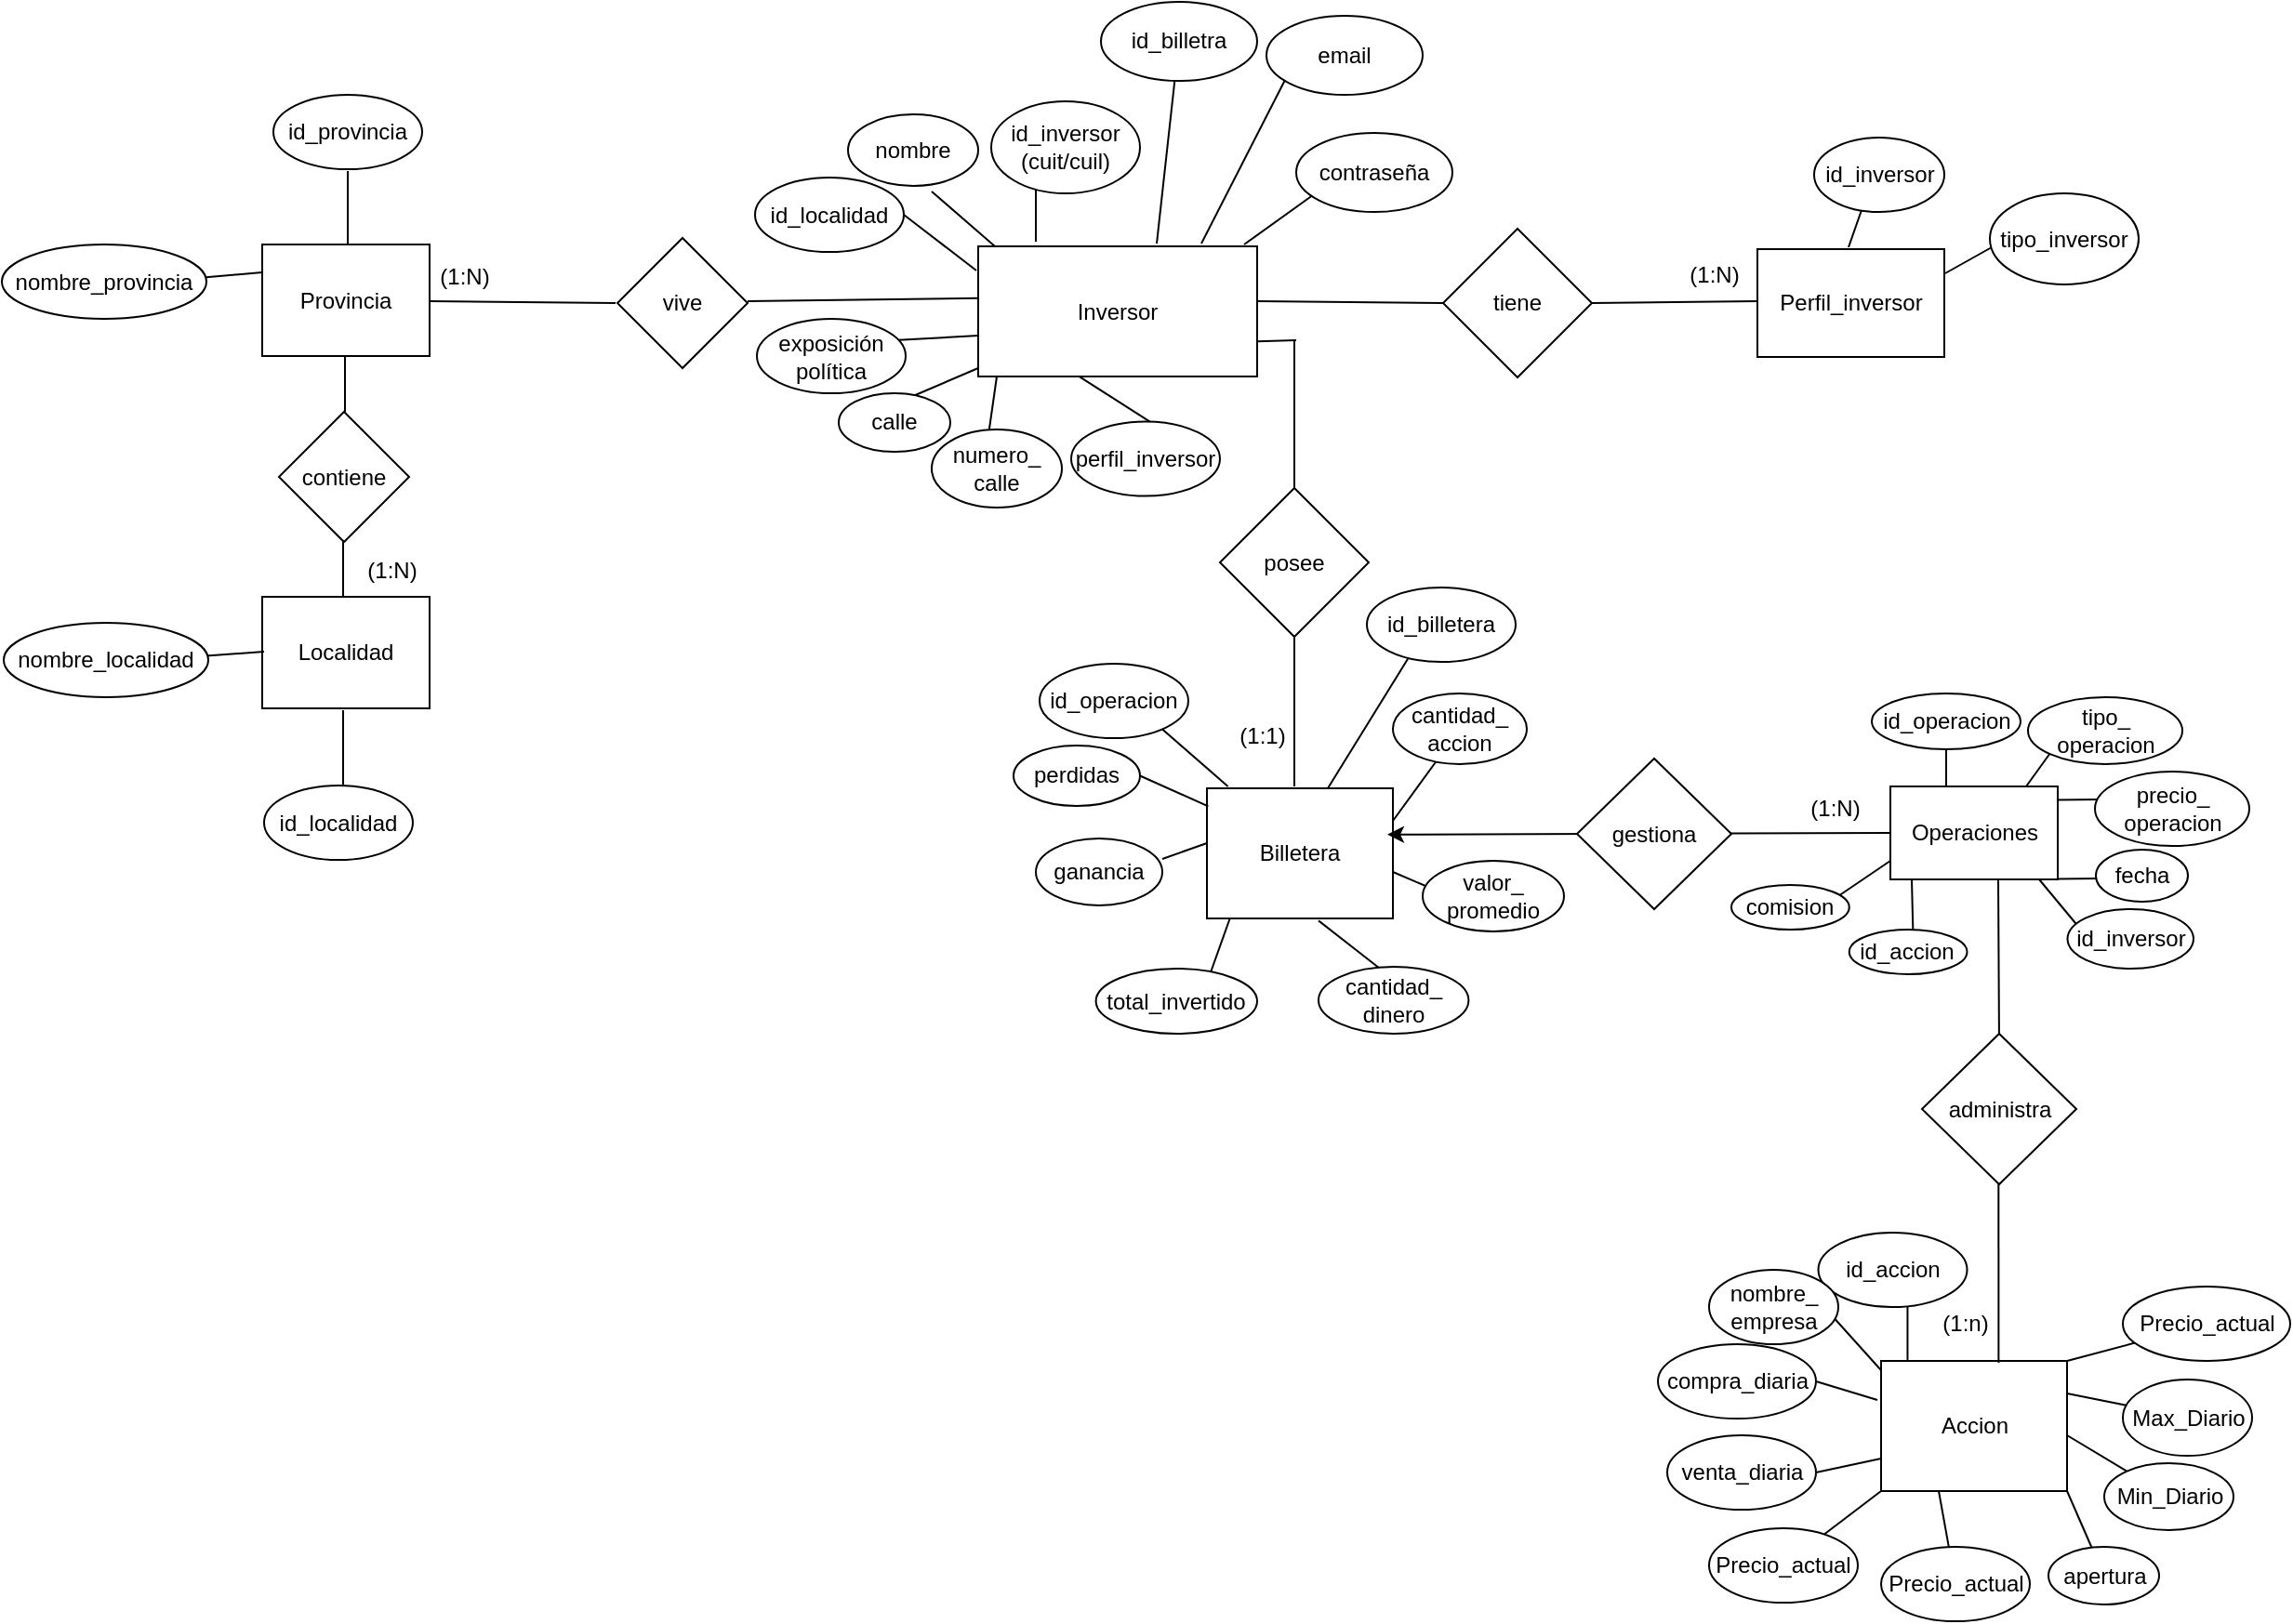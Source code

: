 <mxfile version="24.5.1" type="google">
  <diagram id="R2lEEEUBdFMjLlhIrx00" name="Page-1">
    <mxGraphModel grid="1" page="1" gridSize="10" guides="1" tooltips="1" connect="1" arrows="1" fold="1" pageScale="1" pageWidth="850" pageHeight="1100" math="0" shadow="0" extFonts="Permanent Marker^https://fonts.googleapis.com/css?family=Permanent+Marker">
      <root>
        <mxCell id="0" />
        <mxCell id="1" parent="0" />
        <mxCell id="JjuWW0wzElk63Nm9k67z-5" value="" style="endArrow=none;html=1;rounded=0;" edge="1" parent="1">
          <mxGeometry width="50" height="50" relative="1" as="geometry">
            <mxPoint x="144" y="89.5" as="sourcePoint" />
            <mxPoint x="110" y="60" as="targetPoint" />
          </mxGeometry>
        </mxCell>
        <mxCell id="3QuLdcu_xD5159N9N08h-9" value="" style="endArrow=none;html=1;rounded=0;exitX=0.347;exitY=0.979;exitDx=0;exitDy=0;exitPerimeter=0;" edge="1" parent="1" source="JjuWW0wzElk63Nm9k67z-2">
          <mxGeometry width="50" height="50" relative="1" as="geometry">
            <mxPoint x="253" y="159.5" as="sourcePoint" />
            <mxPoint x="233" y="187.47" as="targetPoint" />
          </mxGeometry>
        </mxCell>
        <mxCell id="vOL8B1fKWGWSPSeHblaO-28" value="" style="endArrow=none;html=1;rounded=0;" edge="1" parent="1">
          <mxGeometry width="50" height="50" relative="1" as="geometry">
            <mxPoint x="281" y="140.75" as="sourcePoint" />
            <mxPoint x="306" y="140" as="targetPoint" />
          </mxGeometry>
        </mxCell>
        <mxCell id="JjuWW0wzElk63Nm9k67z-2" value="Inversor" style="rounded=0;whiteSpace=wrap;html=1;" vertex="1" parent="1">
          <mxGeometry x="135" y="89.5" width="150" height="70" as="geometry" />
        </mxCell>
        <mxCell id="JjuWW0wzElk63Nm9k67z-3" value="" style="endArrow=none;html=1;rounded=0;" edge="1" parent="1">
          <mxGeometry width="50" height="50" relative="1" as="geometry">
            <mxPoint x="166" y="87" as="sourcePoint" />
            <mxPoint x="166" y="57" as="targetPoint" />
          </mxGeometry>
        </mxCell>
        <mxCell id="JjuWW0wzElk63Nm9k67z-4" value="id_inversor&lt;div&gt;(cuit/cuil)&lt;/div&gt;" style="ellipse;whiteSpace=wrap;html=1;strokeColor=#000000;" vertex="1" parent="1">
          <mxGeometry x="142" y="11.5" width="80" height="49.5" as="geometry" />
        </mxCell>
        <mxCell id="JjuWW0wzElk63Nm9k67z-6" value="nombre" style="ellipse;whiteSpace=wrap;html=1;strokeColor=#000000;" vertex="1" parent="1">
          <mxGeometry x="65" y="18.5" width="70" height="38.5" as="geometry" />
        </mxCell>
        <mxCell id="sx9u9v67bv3BWFbQC-l_-1" value="" style="endArrow=none;html=1;rounded=0;exitX=0;exitY=0.25;exitDx=0;exitDy=0;entryX=1;entryY=0.5;entryDx=0;entryDy=0;" edge="1" parent="1" target="sx9u9v67bv3BWFbQC-l_-2">
          <mxGeometry width="50" height="50" relative="1" as="geometry">
            <mxPoint x="134" y="102.5" as="sourcePoint" />
            <mxPoint x="104" y="113.5" as="targetPoint" />
          </mxGeometry>
        </mxCell>
        <mxCell id="sx9u9v67bv3BWFbQC-l_-2" value="id_localidad" style="ellipse;whiteSpace=wrap;html=1;strokeColor=#000000;" vertex="1" parent="1">
          <mxGeometry x="15" y="52.5" width="80" height="40" as="geometry" />
        </mxCell>
        <mxCell id="JjuWW0wzElk63Nm9k67z-13" value="" style="endArrow=none;html=1;rounded=0;exitX=0;exitY=1;exitDx=0;exitDy=0;" edge="1" parent="1">
          <mxGeometry width="50" height="50" relative="1" as="geometry">
            <mxPoint x="135" y="137.5" as="sourcePoint" />
            <mxPoint x="90" y="140" as="targetPoint" />
          </mxGeometry>
        </mxCell>
        <mxCell id="JjuWW0wzElk63Nm9k67z-14" value="exposición&lt;div&gt;política&lt;/div&gt;" style="ellipse;whiteSpace=wrap;html=1;strokeColor=#000000;" vertex="1" parent="1">
          <mxGeometry x="16" y="128.5" width="80" height="40" as="geometry" />
        </mxCell>
        <mxCell id="3QuLdcu_xD5159N9N08h-4" value="Provincia" style="rounded=0;whiteSpace=wrap;html=1;" vertex="1" parent="1">
          <mxGeometry x="-250" y="88.5" width="90" height="60" as="geometry" />
        </mxCell>
        <mxCell id="3QuLdcu_xD5159N9N08h-7" value="" style="endArrow=none;html=1;rounded=0;" edge="1" parent="1" target="3QuLdcu_xD5159N9N08h-8">
          <mxGeometry width="50" height="50" relative="1" as="geometry">
            <mxPoint x="231" y="88" as="sourcePoint" />
            <mxPoint x="237" y="53" as="targetPoint" />
          </mxGeometry>
        </mxCell>
        <mxCell id="3QuLdcu_xD5159N9N08h-8" value="id_billetra" style="ellipse;whiteSpace=wrap;html=1;strokeColor=#000000;" vertex="1" parent="1">
          <mxGeometry x="201" y="-42" width="84" height="42.5" as="geometry" />
        </mxCell>
        <mxCell id="3QuLdcu_xD5159N9N08h-10" value="perfil&lt;span style=&quot;background-color: initial;&quot;&gt;_inversor&lt;/span&gt;" style="ellipse;whiteSpace=wrap;html=1;strokeColor=#000000;" vertex="1" parent="1">
          <mxGeometry x="185" y="183.75" width="80" height="40" as="geometry" />
        </mxCell>
        <mxCell id="3QuLdcu_xD5159N9N08h-17" value="" style="endArrow=none;html=1;rounded=0;exitX=0;exitY=0.25;exitDx=0;exitDy=0;" edge="1" parent="1" source="3QuLdcu_xD5159N9N08h-4">
          <mxGeometry width="50" height="50" relative="1" as="geometry">
            <mxPoint x="-270" y="81.5" as="sourcePoint" />
            <mxPoint x="-284.5" y="106.5" as="targetPoint" />
          </mxGeometry>
        </mxCell>
        <mxCell id="3QuLdcu_xD5159N9N08h-18" value="nombre_&lt;span style=&quot;background-color: initial;&quot;&gt;provincia&lt;/span&gt;" style="ellipse;whiteSpace=wrap;html=1;" vertex="1" parent="1">
          <mxGeometry x="-390" y="88.5" width="110" height="40" as="geometry" />
        </mxCell>
        <mxCell id="3QuLdcu_xD5159N9N08h-19" value="" style="endArrow=none;html=1;rounded=0;" edge="1" parent="1">
          <mxGeometry width="50" height="50" relative="1" as="geometry">
            <mxPoint x="-205.5" y="178.5" as="sourcePoint" />
            <mxPoint x="-205.5" y="148.5" as="targetPoint" />
          </mxGeometry>
        </mxCell>
        <mxCell id="3QuLdcu_xD5159N9N08h-20" value="id_provincia" style="ellipse;whiteSpace=wrap;html=1;" vertex="1" parent="1">
          <mxGeometry x="-244" y="8" width="80" height="40" as="geometry" />
        </mxCell>
        <mxCell id="3QuLdcu_xD5159N9N08h-21" value="Accion" style="rounded=0;whiteSpace=wrap;html=1;" vertex="1" parent="1">
          <mxGeometry x="620.5" y="689" width="100" height="70" as="geometry" />
        </mxCell>
        <mxCell id="3QuLdcu_xD5159N9N08h-26" value="" style="endArrow=none;html=1;rounded=0;" edge="1" parent="1">
          <mxGeometry width="50" height="50" relative="1" as="geometry">
            <mxPoint x="634.73" y="689" as="sourcePoint" />
            <mxPoint x="634.73" y="659" as="targetPoint" />
          </mxGeometry>
        </mxCell>
        <mxCell id="3QuLdcu_xD5159N9N08h-27" value="id_accion" style="ellipse;whiteSpace=wrap;html=1;" vertex="1" parent="1">
          <mxGeometry x="586.76" y="620" width="80" height="40" as="geometry" />
        </mxCell>
        <mxCell id="3QuLdcu_xD5159N9N08h-30" value="" style="endArrow=none;html=1;rounded=0;exitX=0;exitY=0;exitDx=0;exitDy=0;" edge="1" parent="1">
          <mxGeometry width="50" height="50" relative="1" as="geometry">
            <mxPoint x="620.5" y="694" as="sourcePoint" />
            <mxPoint x="593.5" y="664" as="targetPoint" />
          </mxGeometry>
        </mxCell>
        <mxCell id="3QuLdcu_xD5159N9N08h-31" value="nombre_&lt;div&gt;&lt;span style=&quot;background-color: initial;&quot;&gt;empresa&lt;/span&gt;&lt;/div&gt;" style="ellipse;whiteSpace=wrap;html=1;" vertex="1" parent="1">
          <mxGeometry x="528" y="640" width="69.5" height="40" as="geometry" />
        </mxCell>
        <mxCell id="3QuLdcu_xD5159N9N08h-32" value="" style="endArrow=none;html=1;rounded=0;exitX=0;exitY=0;exitDx=0;exitDy=0;entryX=1;entryY=0.5;entryDx=0;entryDy=0;" edge="1" parent="1" target="3QuLdcu_xD5159N9N08h-33">
          <mxGeometry width="50" height="50" relative="1" as="geometry">
            <mxPoint x="618.5" y="710" as="sourcePoint" />
            <mxPoint x="591.5" y="680" as="targetPoint" />
          </mxGeometry>
        </mxCell>
        <mxCell id="3QuLdcu_xD5159N9N08h-33" value="compra_&lt;span style=&quot;background-color: initial;&quot;&gt;diaria&lt;/span&gt;" style="ellipse;whiteSpace=wrap;html=1;" vertex="1" parent="1">
          <mxGeometry x="500.5" y="680" width="85" height="40" as="geometry" />
        </mxCell>
        <mxCell id="3QuLdcu_xD5159N9N08h-34" value="" style="endArrow=none;html=1;rounded=0;exitX=0;exitY=0.75;exitDx=0;exitDy=0;entryX=1;entryY=0.5;entryDx=0;entryDy=0;" edge="1" parent="1" source="3QuLdcu_xD5159N9N08h-21" target="3QuLdcu_xD5159N9N08h-35">
          <mxGeometry width="50" height="50" relative="1" as="geometry">
            <mxPoint x="618.5" y="759" as="sourcePoint" />
            <mxPoint x="591.5" y="729" as="targetPoint" />
          </mxGeometry>
        </mxCell>
        <mxCell id="3QuLdcu_xD5159N9N08h-35" value="venta_&lt;span style=&quot;background-color: initial;&quot;&gt;diaria&lt;/span&gt;" style="ellipse;whiteSpace=wrap;html=1;" vertex="1" parent="1">
          <mxGeometry x="505.5" y="729" width="80" height="40" as="geometry" />
        </mxCell>
        <mxCell id="3QuLdcu_xD5159N9N08h-36" value="" style="endArrow=none;html=1;rounded=0;exitX=0;exitY=1;exitDx=0;exitDy=0;" edge="1" parent="1" source="3QuLdcu_xD5159N9N08h-21" target="3QuLdcu_xD5159N9N08h-37">
          <mxGeometry width="50" height="50" relative="1" as="geometry">
            <mxPoint x="643" y="792" as="sourcePoint" />
            <mxPoint x="614" y="779" as="targetPoint" />
          </mxGeometry>
        </mxCell>
        <mxCell id="3QuLdcu_xD5159N9N08h-37" value="Precio_actual" style="ellipse;whiteSpace=wrap;html=1;" vertex="1" parent="1">
          <mxGeometry x="528" y="779" width="80" height="40" as="geometry" />
        </mxCell>
        <mxCell id="3QuLdcu_xD5159N9N08h-38" value="" style="endArrow=none;html=1;rounded=0;" edge="1" parent="1" target="3QuLdcu_xD5159N9N08h-39">
          <mxGeometry width="50" height="50" relative="1" as="geometry">
            <mxPoint x="651.5" y="759" as="sourcePoint" />
            <mxPoint x="697.5" y="769" as="targetPoint" />
          </mxGeometry>
        </mxCell>
        <mxCell id="3QuLdcu_xD5159N9N08h-39" value="Precio_actual" style="ellipse;whiteSpace=wrap;html=1;" vertex="1" parent="1">
          <mxGeometry x="620.5" y="789" width="80" height="40" as="geometry" />
        </mxCell>
        <mxCell id="3QuLdcu_xD5159N9N08h-42" value="" style="endArrow=none;html=1;rounded=0;exitX=1;exitY=1;exitDx=0;exitDy=0;" edge="1" parent="1" source="3QuLdcu_xD5159N9N08h-21" target="3QuLdcu_xD5159N9N08h-43">
          <mxGeometry width="50" height="50" relative="1" as="geometry">
            <mxPoint x="741.5" y="759" as="sourcePoint" />
            <mxPoint x="787.5" y="769" as="targetPoint" />
          </mxGeometry>
        </mxCell>
        <mxCell id="3QuLdcu_xD5159N9N08h-43" value="apertura" style="ellipse;whiteSpace=wrap;html=1;" vertex="1" parent="1">
          <mxGeometry x="710.5" y="789" width="59.5" height="31" as="geometry" />
        </mxCell>
        <mxCell id="3QuLdcu_xD5159N9N08h-44" value="" style="endArrow=none;html=1;rounded=0;" edge="1" parent="1" target="3QuLdcu_xD5159N9N08h-45">
          <mxGeometry width="50" height="50" relative="1" as="geometry">
            <mxPoint x="720.5" y="729" as="sourcePoint" />
            <mxPoint x="817.5" y="724" as="targetPoint" />
          </mxGeometry>
        </mxCell>
        <mxCell id="3QuLdcu_xD5159N9N08h-45" value="Min_Diario" style="ellipse;whiteSpace=wrap;html=1;" vertex="1" parent="1">
          <mxGeometry x="740.5" y="744" width="69.5" height="36" as="geometry" />
        </mxCell>
        <mxCell id="3QuLdcu_xD5159N9N08h-46" value="" style="endArrow=none;html=1;rounded=0;exitX=1;exitY=0.25;exitDx=0;exitDy=0;" edge="1" parent="1" source="3QuLdcu_xD5159N9N08h-21" target="3QuLdcu_xD5159N9N08h-47">
          <mxGeometry width="50" height="50" relative="1" as="geometry">
            <mxPoint x="730.5" y="684" as="sourcePoint" />
            <mxPoint x="827.5" y="679" as="targetPoint" />
          </mxGeometry>
        </mxCell>
        <mxCell id="3QuLdcu_xD5159N9N08h-47" value="Max_Diario" style="ellipse;whiteSpace=wrap;html=1;" vertex="1" parent="1">
          <mxGeometry x="750.5" y="699" width="69.5" height="41" as="geometry" />
        </mxCell>
        <mxCell id="3QuLdcu_xD5159N9N08h-50" value="" style="endArrow=none;html=1;rounded=0;exitX=1;exitY=0;exitDx=0;exitDy=0;" edge="1" parent="1" source="3QuLdcu_xD5159N9N08h-21" target="3QuLdcu_xD5159N9N08h-51">
          <mxGeometry width="50" height="50" relative="1" as="geometry">
            <mxPoint x="720.5" y="657" as="sourcePoint" />
            <mxPoint x="827.5" y="629" as="targetPoint" />
          </mxGeometry>
        </mxCell>
        <mxCell id="3QuLdcu_xD5159N9N08h-51" value="Precio_actual" style="ellipse;whiteSpace=wrap;html=1;" vertex="1" parent="1">
          <mxGeometry x="750.5" y="649" width="90" height="40" as="geometry" />
        </mxCell>
        <mxCell id="3QuLdcu_xD5159N9N08h-73" value="Billetera" style="rounded=0;whiteSpace=wrap;html=1;" vertex="1" parent="1">
          <mxGeometry x="258" y="381" width="100" height="70" as="geometry" />
        </mxCell>
        <mxCell id="3QuLdcu_xD5159N9N08h-74" value="" style="endArrow=none;html=1;rounded=0;" edge="1" parent="1">
          <mxGeometry width="50" height="50" relative="1" as="geometry">
            <mxPoint x="323" y="381" as="sourcePoint" />
            <mxPoint x="366.186" y="311.108" as="targetPoint" />
          </mxGeometry>
        </mxCell>
        <mxCell id="3QuLdcu_xD5159N9N08h-75" value="id_billetera" style="ellipse;whiteSpace=wrap;html=1;" vertex="1" parent="1">
          <mxGeometry x="344" y="273" width="80" height="40" as="geometry" />
        </mxCell>
        <mxCell id="3QuLdcu_xD5159N9N08h-76" value="" style="endArrow=none;html=1;rounded=0;exitX=1;exitY=0.25;exitDx=0;exitDy=0;" edge="1" parent="1" source="3QuLdcu_xD5159N9N08h-73" target="3QuLdcu_xD5159N9N08h-77">
          <mxGeometry width="50" height="50" relative="1" as="geometry">
            <mxPoint x="392" y="395" as="sourcePoint" />
            <mxPoint x="465" y="332" as="targetPoint" />
          </mxGeometry>
        </mxCell>
        <mxCell id="3QuLdcu_xD5159N9N08h-77" value="cantidad_&lt;div&gt;accion&lt;/div&gt;" style="ellipse;whiteSpace=wrap;html=1;" vertex="1" parent="1">
          <mxGeometry x="358" y="330" width="72" height="38" as="geometry" />
        </mxCell>
        <mxCell id="3QuLdcu_xD5159N9N08h-78" value="" style="endArrow=none;html=1;rounded=0;exitX=1;exitY=0.5;exitDx=0;exitDy=0;" edge="1" parent="1">
          <mxGeometry width="50" height="50" relative="1" as="geometry">
            <mxPoint x="358" y="426.0" as="sourcePoint" />
            <mxPoint x="382.991" y="436.727" as="targetPoint" />
          </mxGeometry>
        </mxCell>
        <mxCell id="3QuLdcu_xD5159N9N08h-79" value="valor_&lt;div&gt;promedio&lt;/div&gt;" style="ellipse;whiteSpace=wrap;html=1;" vertex="1" parent="1">
          <mxGeometry x="374" y="420" width="76" height="38" as="geometry" />
        </mxCell>
        <mxCell id="3QuLdcu_xD5159N9N08h-82" value="" style="endArrow=none;html=1;rounded=0;exitX=0.296;exitY=1.048;exitDx=0;exitDy=0;exitPerimeter=0;" edge="1" parent="1">
          <mxGeometry width="50" height="50" relative="1" as="geometry">
            <mxPoint x="318.0" y="452.19" as="sourcePoint" />
            <mxPoint x="351.057" y="477.998" as="targetPoint" />
          </mxGeometry>
        </mxCell>
        <mxCell id="3QuLdcu_xD5159N9N08h-83" value="cantidad_&lt;div&gt;dinero&lt;/div&gt;" style="ellipse;whiteSpace=wrap;html=1;" vertex="1" parent="1">
          <mxGeometry x="318" y="477" width="80.7" height="36" as="geometry" />
        </mxCell>
        <mxCell id="3QuLdcu_xD5159N9N08h-84" value="" style="endArrow=none;html=1;rounded=0;" edge="1" parent="1">
          <mxGeometry width="50" height="50" relative="1" as="geometry">
            <mxPoint x="270.339" y="451.0" as="sourcePoint" />
            <mxPoint x="260" y="480" as="targetPoint" />
          </mxGeometry>
        </mxCell>
        <mxCell id="3QuLdcu_xD5159N9N08h-85" value="total_invertido" style="ellipse;whiteSpace=wrap;html=1;" vertex="1" parent="1">
          <mxGeometry x="198.3" y="478" width="86.7" height="35" as="geometry" />
        </mxCell>
        <mxCell id="3QuLdcu_xD5159N9N08h-89" value="ganancia" style="ellipse;whiteSpace=wrap;html=1;" vertex="1" parent="1">
          <mxGeometry x="166" y="408" width="68" height="36" as="geometry" />
        </mxCell>
        <mxCell id="3QuLdcu_xD5159N9N08h-90" value="" style="endArrow=none;html=1;rounded=0;exitX=0;exitY=0.75;exitDx=0;exitDy=0;entryX=1;entryY=0.5;entryDx=0;entryDy=0;" edge="1" parent="1">
          <mxGeometry width="50" height="50" relative="1" as="geometry">
            <mxPoint x="258" y="410.5" as="sourcePoint" />
            <mxPoint x="234" y="419" as="targetPoint" />
          </mxGeometry>
        </mxCell>
        <mxCell id="3QuLdcu_xD5159N9N08h-91" value="perdidas" style="ellipse;whiteSpace=wrap;html=1;" vertex="1" parent="1">
          <mxGeometry x="154" y="358" width="68" height="32.5" as="geometry" />
        </mxCell>
        <mxCell id="3QuLdcu_xD5159N9N08h-92" value="" style="endArrow=none;html=1;rounded=0;exitX=-0.033;exitY=0.138;exitDx=0;exitDy=0;exitPerimeter=0;entryX=1;entryY=0.5;entryDx=0;entryDy=0;" edge="1" parent="1" target="3QuLdcu_xD5159N9N08h-91">
          <mxGeometry width="50" height="50" relative="1" as="geometry">
            <mxPoint x="258.7" y="390.66" as="sourcePoint" />
            <mxPoint x="220" y="380" as="targetPoint" />
          </mxGeometry>
        </mxCell>
        <mxCell id="3QuLdcu_xD5159N9N08h-93" value="" style="endArrow=none;html=1;rounded=0;" edge="1" parent="1">
          <mxGeometry width="50" height="50" relative="1" as="geometry">
            <mxPoint x="269.3" y="380" as="sourcePoint" />
            <mxPoint x="228" y="344" as="targetPoint" />
          </mxGeometry>
        </mxCell>
        <mxCell id="3QuLdcu_xD5159N9N08h-96" value="id_operacion" style="ellipse;whiteSpace=wrap;html=1;" vertex="1" parent="1">
          <mxGeometry x="168" y="314" width="80" height="40" as="geometry" />
        </mxCell>
        <mxCell id="vOL8B1fKWGWSPSeHblaO-2" value="" style="endArrow=none;html=1;rounded=0;" edge="1" parent="1">
          <mxGeometry width="50" height="50" relative="1" as="geometry">
            <mxPoint x="603" y="90" as="sourcePoint" />
            <mxPoint x="610" y="70" as="targetPoint" />
          </mxGeometry>
        </mxCell>
        <mxCell id="vOL8B1fKWGWSPSeHblaO-1" value="Perfil&lt;span style=&quot;background-color: initial;&quot;&gt;_inversor&lt;/span&gt;" style="rounded=0;whiteSpace=wrap;html=1;" vertex="1" parent="1">
          <mxGeometry x="554" y="91" width="100.5" height="58" as="geometry" />
        </mxCell>
        <mxCell id="vOL8B1fKWGWSPSeHblaO-7" value="id_inversor" style="ellipse;whiteSpace=wrap;html=1;" vertex="1" parent="1">
          <mxGeometry x="584.5" y="31" width="70" height="40" as="geometry" />
        </mxCell>
        <mxCell id="vOL8B1fKWGWSPSeHblaO-8" value="" style="endArrow=none;html=1;rounded=0;" edge="1" parent="1">
          <mxGeometry width="50" height="50" relative="1" as="geometry">
            <mxPoint x="655" y="104" as="sourcePoint" />
            <mxPoint x="680" y="90" as="targetPoint" />
          </mxGeometry>
        </mxCell>
        <mxCell id="vOL8B1fKWGWSPSeHblaO-9" value="tipo_inversor" style="ellipse;whiteSpace=wrap;html=1;" vertex="1" parent="1">
          <mxGeometry x="679" y="61" width="80" height="49" as="geometry" />
        </mxCell>
        <mxCell id="vOL8B1fKWGWSPSeHblaO-11" value="tiene" style="rhombus;whiteSpace=wrap;html=1;" vertex="1" parent="1">
          <mxGeometry x="385" y="80" width="80" height="80" as="geometry" />
        </mxCell>
        <mxCell id="vOL8B1fKWGWSPSeHblaO-16" value="" style="endArrow=none;html=1;rounded=0;entryX=0;entryY=0.5;entryDx=0;entryDy=0;" edge="1" parent="1" target="vOL8B1fKWGWSPSeHblaO-11">
          <mxGeometry width="50" height="50" relative="1" as="geometry">
            <mxPoint x="285" y="119" as="sourcePoint" />
            <mxPoint x="374" y="119.5" as="targetPoint" />
          </mxGeometry>
        </mxCell>
        <mxCell id="vOL8B1fKWGWSPSeHblaO-17" value="" style="endArrow=none;html=1;rounded=0;entryX=0;entryY=0.5;entryDx=0;entryDy=0;exitX=1;exitY=0.5;exitDx=0;exitDy=0;" edge="1" parent="1" source="vOL8B1fKWGWSPSeHblaO-11">
          <mxGeometry width="50" height="50" relative="1" as="geometry">
            <mxPoint x="454" y="118" as="sourcePoint" />
            <mxPoint x="554" y="119" as="targetPoint" />
          </mxGeometry>
        </mxCell>
        <mxCell id="vOL8B1fKWGWSPSeHblaO-18" value="vive" style="rhombus;whiteSpace=wrap;html=1;" vertex="1" parent="1">
          <mxGeometry x="-59" y="85" width="70" height="70" as="geometry" />
        </mxCell>
        <mxCell id="vOL8B1fKWGWSPSeHblaO-19" value="" style="endArrow=none;html=1;rounded=0;entryX=-0.002;entryY=0.398;entryDx=0;entryDy=0;entryPerimeter=0;" edge="1" parent="1" target="JjuWW0wzElk63Nm9k67z-2">
          <mxGeometry width="50" height="50" relative="1" as="geometry">
            <mxPoint x="11" y="119" as="sourcePoint" />
            <mxPoint x="130" y="120" as="targetPoint" />
          </mxGeometry>
        </mxCell>
        <mxCell id="vOL8B1fKWGWSPSeHblaO-24" value="(1:N)" style="text;html=1;align=center;verticalAlign=middle;whiteSpace=wrap;rounded=0;" vertex="1" parent="1">
          <mxGeometry x="-171" y="91" width="60" height="30" as="geometry" />
        </mxCell>
        <mxCell id="vOL8B1fKWGWSPSeHblaO-27" value="" style="endArrow=none;html=1;rounded=0;" edge="1" parent="1">
          <mxGeometry width="50" height="50" relative="1" as="geometry">
            <mxPoint x="305" y="220" as="sourcePoint" />
            <mxPoint x="305" y="140" as="targetPoint" />
          </mxGeometry>
        </mxCell>
        <mxCell id="vOL8B1fKWGWSPSeHblaO-29" value="posee" style="rhombus;whiteSpace=wrap;html=1;" vertex="1" parent="1">
          <mxGeometry x="265" y="219.5" width="80" height="80" as="geometry" />
        </mxCell>
        <mxCell id="vOL8B1fKWGWSPSeHblaO-30" value="" style="endArrow=none;html=1;rounded=0;" edge="1" parent="1">
          <mxGeometry width="50" height="50" relative="1" as="geometry">
            <mxPoint x="305" y="380" as="sourcePoint" />
            <mxPoint x="305" y="300" as="targetPoint" />
          </mxGeometry>
        </mxCell>
        <mxCell id="vOL8B1fKWGWSPSeHblaO-31" value="(1:1)" style="text;html=1;align=center;verticalAlign=middle;whiteSpace=wrap;rounded=0;" vertex="1" parent="1">
          <mxGeometry x="258" y="338" width="60" height="30" as="geometry" />
        </mxCell>
        <mxCell id="xsgmEXFNL17CNd2PpXDW-1" value="Operaciones" style="rounded=0;whiteSpace=wrap;html=1;" vertex="1" parent="1">
          <mxGeometry x="625.5" y="380" width="90" height="50" as="geometry" />
        </mxCell>
        <mxCell id="xsgmEXFNL17CNd2PpXDW-3" value="" style="endArrow=classic;html=1;rounded=0;exitX=0;exitY=0.5;exitDx=0;exitDy=0;" edge="1" parent="1" source="xsgmEXFNL17CNd2PpXDW-1">
          <mxGeometry width="50" height="50" relative="1" as="geometry">
            <mxPoint x="617" y="408.12" as="sourcePoint" />
            <mxPoint x="355" y="405.88" as="targetPoint" />
          </mxGeometry>
        </mxCell>
        <mxCell id="xsgmEXFNL17CNd2PpXDW-4" value="gestiona" style="rhombus;whiteSpace=wrap;html=1;direction=south;" vertex="1" parent="1">
          <mxGeometry x="457" y="365" width="83" height="81" as="geometry" />
        </mxCell>
        <mxCell id="xsgmEXFNL17CNd2PpXDW-5" value="" style="endArrow=none;html=1;rounded=0;" edge="1" parent="1" target="xsgmEXFNL17CNd2PpXDW-6">
          <mxGeometry width="50" height="50" relative="1" as="geometry">
            <mxPoint x="655.5" y="380" as="sourcePoint" />
            <mxPoint x="702.5" y="324" as="targetPoint" />
            <Array as="points">
              <mxPoint x="655.5" y="370" />
            </Array>
          </mxGeometry>
        </mxCell>
        <mxCell id="xsgmEXFNL17CNd2PpXDW-6" value="id_operacion" style="ellipse;whiteSpace=wrap;html=1;" vertex="1" parent="1">
          <mxGeometry x="615.5" y="330" width="80" height="30" as="geometry" />
        </mxCell>
        <mxCell id="xsgmEXFNL17CNd2PpXDW-10" value="" style="endArrow=none;html=1;rounded=0;exitX=1;exitY=0.25;exitDx=0;exitDy=0;" edge="1" parent="1">
          <mxGeometry width="50" height="50" relative="1" as="geometry">
            <mxPoint x="698.5" y="380" as="sourcePoint" />
            <mxPoint x="711.5" y="362" as="targetPoint" />
          </mxGeometry>
        </mxCell>
        <mxCell id="xsgmEXFNL17CNd2PpXDW-11" value="tipo_&lt;div&gt;operacion&lt;/div&gt;" style="ellipse;whiteSpace=wrap;html=1;" vertex="1" parent="1">
          <mxGeometry x="699.5" y="332" width="83" height="36" as="geometry" />
        </mxCell>
        <mxCell id="xsgmEXFNL17CNd2PpXDW-12" value="" style="endArrow=none;html=1;rounded=0;" edge="1" parent="1">
          <mxGeometry width="50" height="50" relative="1" as="geometry">
            <mxPoint x="738.5" y="387" as="sourcePoint" />
            <mxPoint x="715.501" y="387.227" as="targetPoint" />
          </mxGeometry>
        </mxCell>
        <mxCell id="xsgmEXFNL17CNd2PpXDW-13" value="precio_&lt;div&gt;operacion&lt;/div&gt;" style="ellipse;whiteSpace=wrap;html=1;" vertex="1" parent="1">
          <mxGeometry x="735.5" y="372" width="83" height="40" as="geometry" />
        </mxCell>
        <mxCell id="xsgmEXFNL17CNd2PpXDW-14" value="" style="endArrow=none;html=1;rounded=0;" edge="1" parent="1">
          <mxGeometry width="50" height="50" relative="1" as="geometry">
            <mxPoint x="738.5" y="429.52" as="sourcePoint" />
            <mxPoint x="715.501" y="429.747" as="targetPoint" />
          </mxGeometry>
        </mxCell>
        <mxCell id="xsgmEXFNL17CNd2PpXDW-15" value="fecha" style="ellipse;whiteSpace=wrap;html=1;" vertex="1" parent="1">
          <mxGeometry x="736" y="414" width="49.5" height="28" as="geometry" />
        </mxCell>
        <mxCell id="xsgmEXFNL17CNd2PpXDW-16" value="" style="endArrow=none;html=1;rounded=0;exitX=1;exitY=0.75;exitDx=0;exitDy=0;" edge="1" parent="1">
          <mxGeometry width="50" height="50" relative="1" as="geometry">
            <mxPoint x="705.5" y="430.0" as="sourcePoint" />
            <mxPoint x="727.5" y="456.5" as="targetPoint" />
            <Array as="points">
              <mxPoint x="727.5" y="456.5" />
            </Array>
          </mxGeometry>
        </mxCell>
        <mxCell id="xsgmEXFNL17CNd2PpXDW-17" value="id_inversor" style="ellipse;whiteSpace=wrap;html=1;" vertex="1" parent="1">
          <mxGeometry x="720.75" y="446" width="67.75" height="32" as="geometry" />
        </mxCell>
        <mxCell id="xsgmEXFNL17CNd2PpXDW-19" value="" style="endArrow=none;html=1;rounded=0;" edge="1" parent="1">
          <mxGeometry width="50" height="50" relative="1" as="geometry">
            <mxPoint x="637" y="430" as="sourcePoint" />
            <mxPoint x="637.66" y="457" as="targetPoint" />
          </mxGeometry>
        </mxCell>
        <mxCell id="xsgmEXFNL17CNd2PpXDW-20" value="id_accion" style="ellipse;whiteSpace=wrap;html=1;" vertex="1" parent="1">
          <mxGeometry x="603.38" y="457" width="63.38" height="24" as="geometry" />
        </mxCell>
        <mxCell id="xsgmEXFNL17CNd2PpXDW-21" value="" style="endArrow=none;html=1;rounded=0;" edge="1" parent="1">
          <mxGeometry width="50" height="50" relative="1" as="geometry">
            <mxPoint x="596" y="440" as="sourcePoint" />
            <mxPoint x="625.5" y="420" as="targetPoint" />
          </mxGeometry>
        </mxCell>
        <mxCell id="xsgmEXFNL17CNd2PpXDW-22" value="comision" style="ellipse;whiteSpace=wrap;html=1;" vertex="1" parent="1">
          <mxGeometry x="540" y="433" width="63.38" height="24" as="geometry" />
        </mxCell>
        <mxCell id="xsgmEXFNL17CNd2PpXDW-23" value="" style="endArrow=none;html=1;rounded=0;" edge="1" parent="1">
          <mxGeometry width="50" height="50" relative="1" as="geometry">
            <mxPoint x="684" y="520" as="sourcePoint" />
            <mxPoint x="683.5" y="430" as="targetPoint" />
          </mxGeometry>
        </mxCell>
        <mxCell id="xsgmEXFNL17CNd2PpXDW-24" value="administra" style="rhombus;whiteSpace=wrap;html=1;direction=south;" vertex="1" parent="1">
          <mxGeometry x="642.5" y="513" width="83" height="81" as="geometry" />
        </mxCell>
        <mxCell id="xsgmEXFNL17CNd2PpXDW-25" value="" style="endArrow=none;html=1;rounded=0;exitX=0.632;exitY=0.014;exitDx=0;exitDy=0;exitPerimeter=0;" edge="1" parent="1" source="3QuLdcu_xD5159N9N08h-21">
          <mxGeometry width="50" height="50" relative="1" as="geometry">
            <mxPoint x="683.66" y="654" as="sourcePoint" />
            <mxPoint x="683.66" y="594" as="targetPoint" />
          </mxGeometry>
        </mxCell>
        <mxCell id="xsgmEXFNL17CNd2PpXDW-26" value="(1:n)" style="text;html=1;align=center;verticalAlign=middle;whiteSpace=wrap;rounded=0;" vertex="1" parent="1">
          <mxGeometry x="635.5" y="654" width="60" height="30" as="geometry" />
        </mxCell>
        <mxCell id="eu-0C_JwrXTg80yrjLSE-2" value="" style="endArrow=none;html=1;rounded=0;" edge="1" parent="1" source="3QuLdcu_xD5159N9N08h-4">
          <mxGeometry width="50" height="50" relative="1" as="geometry">
            <mxPoint x="-160" y="168.5" as="sourcePoint" />
            <mxPoint x="-60" y="120" as="targetPoint" />
          </mxGeometry>
        </mxCell>
        <mxCell id="eu-0C_JwrXTg80yrjLSE-3" value="" style="endArrow=none;html=1;rounded=0;" edge="1" parent="1">
          <mxGeometry width="50" height="50" relative="1" as="geometry">
            <mxPoint x="-204" y="89" as="sourcePoint" />
            <mxPoint x="-204" y="49" as="targetPoint" />
          </mxGeometry>
        </mxCell>
        <mxCell id="eu-0C_JwrXTg80yrjLSE-4" value="contiene" style="rhombus;whiteSpace=wrap;html=1;" vertex="1" parent="1">
          <mxGeometry x="-241" y="178.5" width="70" height="70" as="geometry" />
        </mxCell>
        <mxCell id="eu-0C_JwrXTg80yrjLSE-5" value="Localidad" style="rounded=0;whiteSpace=wrap;html=1;" vertex="1" parent="1">
          <mxGeometry x="-250" y="278" width="90" height="60" as="geometry" />
        </mxCell>
        <mxCell id="eu-0C_JwrXTg80yrjLSE-6" value="" style="endArrow=none;html=1;rounded=0;" edge="1" parent="1">
          <mxGeometry width="50" height="50" relative="1" as="geometry">
            <mxPoint x="-206.5" y="278.5" as="sourcePoint" />
            <mxPoint x="-206.5" y="248.5" as="targetPoint" />
          </mxGeometry>
        </mxCell>
        <mxCell id="eu-0C_JwrXTg80yrjLSE-7" value="id_localidad" style="ellipse;whiteSpace=wrap;html=1;" vertex="1" parent="1">
          <mxGeometry x="-249" y="379.5" width="80" height="40" as="geometry" />
        </mxCell>
        <mxCell id="eu-0C_JwrXTg80yrjLSE-8" value="" style="endArrow=none;html=1;rounded=0;" edge="1" parent="1">
          <mxGeometry width="50" height="50" relative="1" as="geometry">
            <mxPoint x="-206.5" y="379" as="sourcePoint" />
            <mxPoint x="-206.5" y="339" as="targetPoint" />
          </mxGeometry>
        </mxCell>
        <mxCell id="eu-0C_JwrXTg80yrjLSE-9" value="" style="endArrow=none;html=1;rounded=0;exitX=0;exitY=0.25;exitDx=0;exitDy=0;" edge="1" parent="1">
          <mxGeometry width="50" height="50" relative="1" as="geometry">
            <mxPoint x="-249" y="307.5" as="sourcePoint" />
            <mxPoint x="-283.5" y="310" as="targetPoint" />
          </mxGeometry>
        </mxCell>
        <mxCell id="eu-0C_JwrXTg80yrjLSE-10" value="nombre_localidad" style="ellipse;whiteSpace=wrap;html=1;" vertex="1" parent="1">
          <mxGeometry x="-389" y="292" width="110" height="40" as="geometry" />
        </mxCell>
        <mxCell id="eu-0C_JwrXTg80yrjLSE-11" value="" style="endArrow=none;html=1;rounded=0;exitX=0;exitY=1;exitDx=0;exitDy=0;" edge="1" parent="1">
          <mxGeometry width="50" height="50" relative="1" as="geometry">
            <mxPoint x="135" y="155" as="sourcePoint" />
            <mxPoint x="100" y="170" as="targetPoint" />
          </mxGeometry>
        </mxCell>
        <mxCell id="eu-0C_JwrXTg80yrjLSE-12" value="calle" style="ellipse;whiteSpace=wrap;html=1;strokeColor=#000000;" vertex="1" parent="1">
          <mxGeometry x="60" y="168.5" width="60" height="31.5" as="geometry" />
        </mxCell>
        <mxCell id="eu-0C_JwrXTg80yrjLSE-13" value="" style="endArrow=none;html=1;rounded=0;exitX=0;exitY=1;exitDx=0;exitDy=0;" edge="1" parent="1">
          <mxGeometry width="50" height="50" relative="1" as="geometry">
            <mxPoint x="145" y="159.5" as="sourcePoint" />
            <mxPoint x="140" y="194.5" as="targetPoint" />
          </mxGeometry>
        </mxCell>
        <mxCell id="eu-0C_JwrXTg80yrjLSE-14" value="numero_&lt;div&gt;calle&lt;/div&gt;" style="ellipse;whiteSpace=wrap;html=1;strokeColor=#000000;" vertex="1" parent="1">
          <mxGeometry x="110" y="188" width="70" height="42" as="geometry" />
        </mxCell>
        <mxCell id="eu-0C_JwrXTg80yrjLSE-15" value="" style="endArrow=none;html=1;rounded=0;" edge="1" parent="1">
          <mxGeometry width="50" height="50" relative="1" as="geometry">
            <mxPoint x="278" y="88.5" as="sourcePoint" />
            <mxPoint x="317" y="60.5" as="targetPoint" />
          </mxGeometry>
        </mxCell>
        <mxCell id="eu-0C_JwrXTg80yrjLSE-16" value="contraseña" style="ellipse;whiteSpace=wrap;html=1;strokeColor=#000000;" vertex="1" parent="1">
          <mxGeometry x="306" y="28.5" width="84" height="42.5" as="geometry" />
        </mxCell>
        <mxCell id="eu-0C_JwrXTg80yrjLSE-17" value="email" style="ellipse;whiteSpace=wrap;html=1;strokeColor=#000000;" vertex="1" parent="1">
          <mxGeometry x="290" y="-34.5" width="84" height="42.5" as="geometry" />
        </mxCell>
        <mxCell id="eu-0C_JwrXTg80yrjLSE-18" value="" style="endArrow=none;html=1;rounded=0;" edge="1" parent="1">
          <mxGeometry width="50" height="50" relative="1" as="geometry">
            <mxPoint x="255" y="88" as="sourcePoint" />
            <mxPoint x="300" as="targetPoint" />
          </mxGeometry>
        </mxCell>
        <mxCell id="eu-0C_JwrXTg80yrjLSE-19" value="(1:N)" style="text;html=1;align=center;verticalAlign=middle;whiteSpace=wrap;rounded=0;" vertex="1" parent="1">
          <mxGeometry x="-210" y="248.5" width="60" height="30" as="geometry" />
        </mxCell>
        <mxCell id="eu-0C_JwrXTg80yrjLSE-20" value="(1:N)" style="text;html=1;align=center;verticalAlign=middle;whiteSpace=wrap;rounded=0;" vertex="1" parent="1">
          <mxGeometry x="500.5" y="89.5" width="60" height="30" as="geometry" />
        </mxCell>
        <mxCell id="eu-0C_JwrXTg80yrjLSE-21" value="(1:N)" style="text;html=1;align=center;verticalAlign=middle;whiteSpace=wrap;rounded=0;" vertex="1" parent="1">
          <mxGeometry x="565.5" y="377" width="60" height="30" as="geometry" />
        </mxCell>
      </root>
    </mxGraphModel>
  </diagram>
</mxfile>
